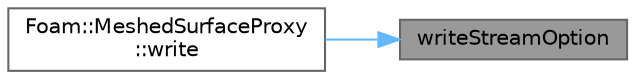 digraph "writeStreamOption"
{
 // LATEX_PDF_SIZE
  bgcolor="transparent";
  edge [fontname=Helvetica,fontsize=10,labelfontname=Helvetica,labelfontsize=10];
  node [fontname=Helvetica,fontsize=10,shape=box,height=0.2,width=0.4];
  rankdir="RL";
  Node1 [id="Node000001",label="writeStreamOption",height=0.2,width=0.4,color="gray40", fillcolor="grey60", style="filled", fontcolor="black",tooltip=" "];
  Node1 -> Node2 [id="edge1_Node000001_Node000002",dir="back",color="steelblue1",style="solid",tooltip=" "];
  Node2 [id="Node000002",label="Foam::MeshedSurfaceProxy\l::write",height=0.2,width=0.4,color="grey40", fillcolor="white", style="filled",URL="$classFoam_1_1MeshedSurfaceProxy.html#a573f2c3925f5a37ceac77a230832b387",tooltip=" "];
}
